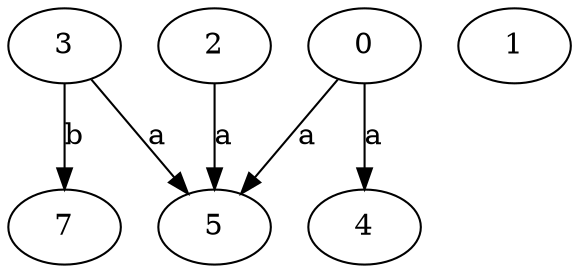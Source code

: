 strict digraph  {
2;
3;
0;
4;
5;
1;
7;
2 -> 5  [label=a];
3 -> 5  [label=a];
3 -> 7  [label=b];
0 -> 4  [label=a];
0 -> 5  [label=a];
}
